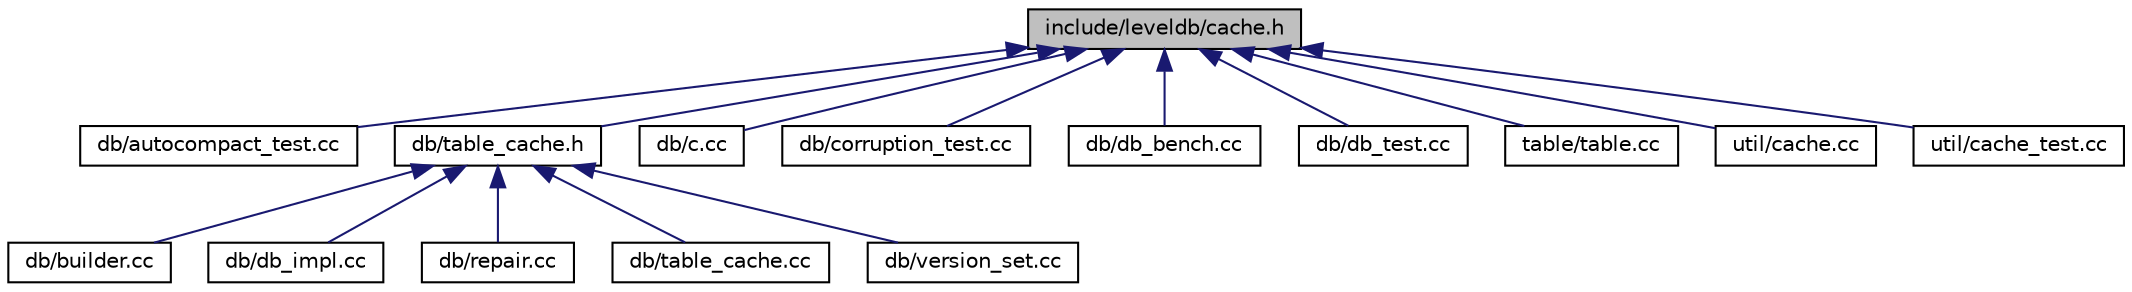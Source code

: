 digraph "include/leveldb/cache.h"
{
  edge [fontname="Helvetica",fontsize="10",labelfontname="Helvetica",labelfontsize="10"];
  node [fontname="Helvetica",fontsize="10",shape=record];
  Node1 [label="include/leveldb/cache.h",height=0.2,width=0.4,color="black", fillcolor="grey75", style="filled" fontcolor="black"];
  Node1 -> Node2 [dir="back",color="midnightblue",fontsize="10",style="solid"];
  Node2 [label="db/autocompact_test.cc",height=0.2,width=0.4,color="black", fillcolor="white", style="filled",URL="$autocompact__test_8cc.html"];
  Node1 -> Node3 [dir="back",color="midnightblue",fontsize="10",style="solid"];
  Node3 [label="db/table_cache.h",height=0.2,width=0.4,color="black", fillcolor="white", style="filled",URL="$table__cache_8h.html"];
  Node3 -> Node4 [dir="back",color="midnightblue",fontsize="10",style="solid"];
  Node4 [label="db/builder.cc",height=0.2,width=0.4,color="black", fillcolor="white", style="filled",URL="$builder_8cc.html"];
  Node3 -> Node5 [dir="back",color="midnightblue",fontsize="10",style="solid"];
  Node5 [label="db/db_impl.cc",height=0.2,width=0.4,color="black", fillcolor="white", style="filled",URL="$db__impl_8cc.html"];
  Node3 -> Node6 [dir="back",color="midnightblue",fontsize="10",style="solid"];
  Node6 [label="db/repair.cc",height=0.2,width=0.4,color="black", fillcolor="white", style="filled",URL="$repair_8cc.html"];
  Node3 -> Node7 [dir="back",color="midnightblue",fontsize="10",style="solid"];
  Node7 [label="db/table_cache.cc",height=0.2,width=0.4,color="black", fillcolor="white", style="filled",URL="$table__cache_8cc.html"];
  Node3 -> Node8 [dir="back",color="midnightblue",fontsize="10",style="solid"];
  Node8 [label="db/version_set.cc",height=0.2,width=0.4,color="black", fillcolor="white", style="filled",URL="$version__set_8cc.html"];
  Node1 -> Node9 [dir="back",color="midnightblue",fontsize="10",style="solid"];
  Node9 [label="db/c.cc",height=0.2,width=0.4,color="black", fillcolor="white", style="filled",URL="$c_8cc.html"];
  Node1 -> Node10 [dir="back",color="midnightblue",fontsize="10",style="solid"];
  Node10 [label="db/corruption_test.cc",height=0.2,width=0.4,color="black", fillcolor="white", style="filled",URL="$corruption__test_8cc.html"];
  Node1 -> Node11 [dir="back",color="midnightblue",fontsize="10",style="solid"];
  Node11 [label="db/db_bench.cc",height=0.2,width=0.4,color="black", fillcolor="white", style="filled",URL="$db__bench_8cc.html"];
  Node1 -> Node12 [dir="back",color="midnightblue",fontsize="10",style="solid"];
  Node12 [label="db/db_test.cc",height=0.2,width=0.4,color="black", fillcolor="white", style="filled",URL="$db__test_8cc.html"];
  Node1 -> Node13 [dir="back",color="midnightblue",fontsize="10",style="solid"];
  Node13 [label="table/table.cc",height=0.2,width=0.4,color="black", fillcolor="white", style="filled",URL="$table_8cc.html"];
  Node1 -> Node14 [dir="back",color="midnightblue",fontsize="10",style="solid"];
  Node14 [label="util/cache.cc",height=0.2,width=0.4,color="black", fillcolor="white", style="filled",URL="$cache_8cc.html"];
  Node1 -> Node15 [dir="back",color="midnightblue",fontsize="10",style="solid"];
  Node15 [label="util/cache_test.cc",height=0.2,width=0.4,color="black", fillcolor="white", style="filled",URL="$cache__test_8cc.html"];
}
